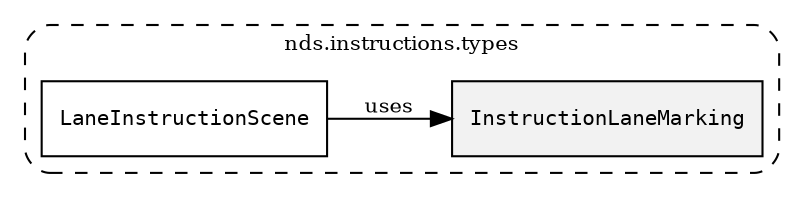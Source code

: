 /**
 * This dot file creates symbol collaboration diagram for InstructionLaneMarking.
 */
digraph ZSERIO
{
    node [shape=box, fontsize=10];
    rankdir="LR";
    fontsize=10;
    tooltip="InstructionLaneMarking collaboration diagram";

    subgraph "cluster_nds.instructions.types"
    {
        style="dashed, rounded";
        label="nds.instructions.types";
        tooltip="Package nds.instructions.types";
        href="../../../content/packages/nds.instructions.types.html#Package-nds-instructions-types";
        target="_parent";

        "InstructionLaneMarking" [style="filled", fillcolor="#0000000D", target="_parent", label=<<font face="monospace"><table align="center" border="0" cellspacing="0" cellpadding="0"><tr><td href="../../../content/packages/nds.instructions.types.html#Bitmask-InstructionLaneMarking" title="Bitmask defined in nds.instructions.types">InstructionLaneMarking</td></tr></table></font>>];
        "LaneInstructionScene" [target="_parent", label=<<font face="monospace"><table align="center" border="0" cellspacing="0" cellpadding="0"><tr><td href="../../../content/packages/nds.instructions.types.html#Structure-LaneInstructionScene" title="Structure defined in nds.instructions.types">LaneInstructionScene</td></tr></table></font>>];
    }

    "LaneInstructionScene" -> "InstructionLaneMarking" [label="uses", fontsize=10];
}

